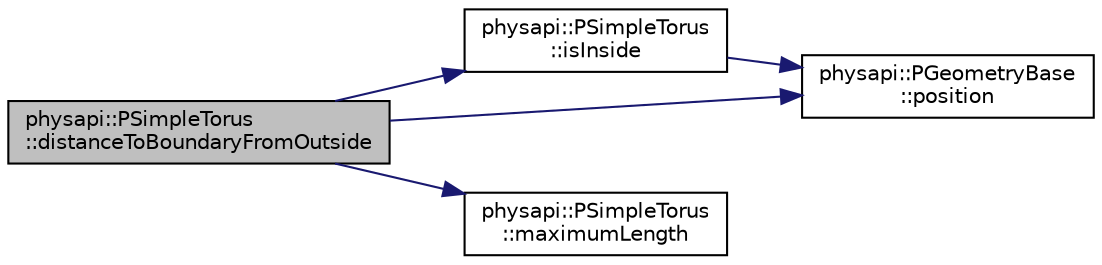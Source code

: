digraph "physapi::PSimpleTorus::distanceToBoundaryFromOutside"
{
 // LATEX_PDF_SIZE
  edge [fontname="Helvetica",fontsize="10",labelfontname="Helvetica",labelfontsize="10"];
  node [fontname="Helvetica",fontsize="10",shape=record];
  rankdir="LR";
  Node1 [label="physapi::PSimpleTorus\l::distanceToBoundaryFromOutside",height=0.2,width=0.4,color="black", fillcolor="grey75", style="filled", fontcolor="black",tooltip="Get the distance to the geometry's boundaries from an outside point."];
  Node1 -> Node2 [color="midnightblue",fontsize="10",style="solid"];
  Node2 [label="physapi::PSimpleTorus\l::isInside",height=0.2,width=0.4,color="black", fillcolor="white", style="filled",URL="$classphysapi_1_1_p_simple_torus.html#a377f278cd3cd37352d503a4a93e5f8d6",tooltip="Check if the given point is inside the geometry."];
  Node2 -> Node3 [color="midnightblue",fontsize="10",style="solid"];
  Node3 [label="physapi::PGeometryBase\l::position",height=0.2,width=0.4,color="black", fillcolor="white", style="filled",URL="$classphysapi_1_1_p_geometry_base.html#a6bddf89a66ee7f884e33319b389c4147",tooltip="Get the position of the object."];
  Node1 -> Node4 [color="midnightblue",fontsize="10",style="solid"];
  Node4 [label="physapi::PSimpleTorus\l::maximumLength",height=0.2,width=0.4,color="black", fillcolor="white", style="filled",URL="$classphysapi_1_1_p_simple_torus.html#a048c0aaad78f211130396841d5578b6b",tooltip="Get the maximum possible length inside the geometry."];
  Node1 -> Node3 [color="midnightblue",fontsize="10",style="solid"];
}
